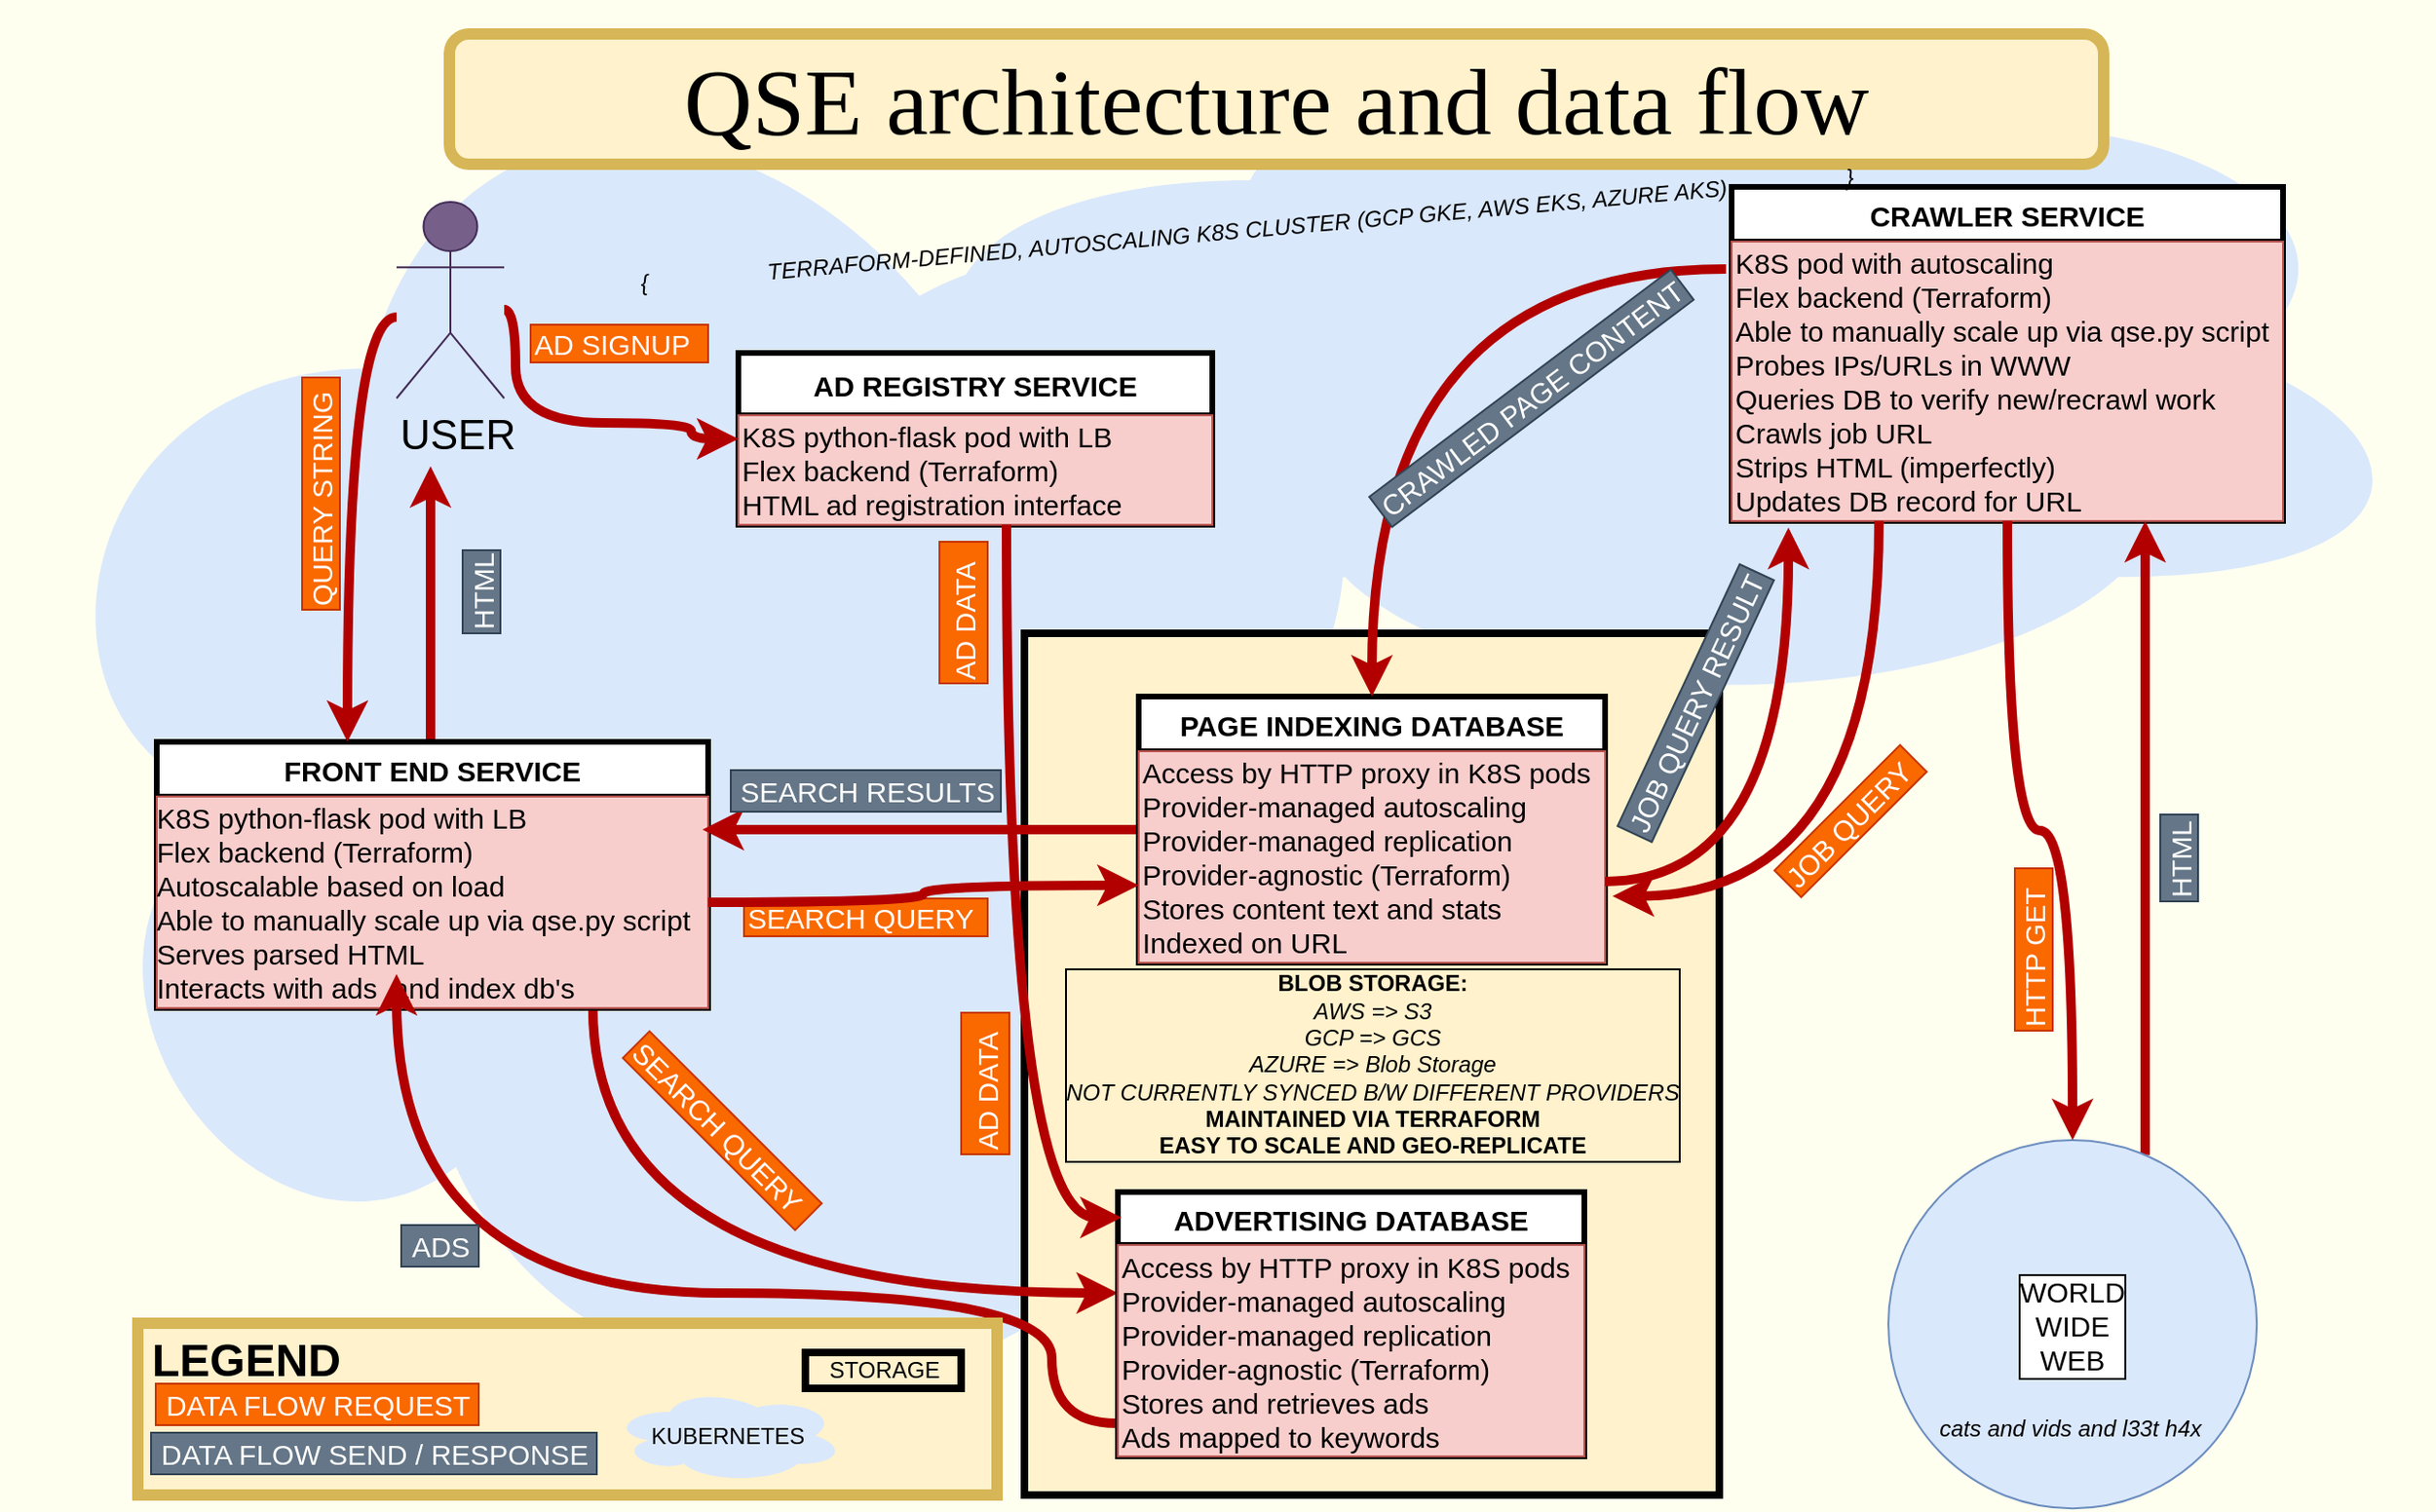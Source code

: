 <mxfile version="12.5.3" type="device"><diagram id="VDBwnKqH4J1fJK5WNn20" name="Page-1"><mxGraphModel dx="2591" dy="674" grid="0" gridSize="10" guides="1" tooltips="1" connect="1" arrows="1" fold="1" page="1" pageScale="1" pageWidth="1169" pageHeight="827" background="#FFFFF0" math="0" shadow="0"><root><mxCell id="0"/><mxCell id="1" parent="0"/><mxCell id="e1ukZex7E1Tl8aBwQC6N-5" value="" style="ellipse;shape=cloud;whiteSpace=wrap;html=1;fillColor=#dae8fc;strokeColor=none;" vertex="1" parent="1"><mxGeometry x="390" y="21" width="836" height="382" as="geometry"/></mxCell><mxCell id="e1ukZex7E1Tl8aBwQC6N-4" value="" style="ellipse;shape=cloud;whiteSpace=wrap;html=1;fillColor=#dae8fc;strokeColor=none;" vertex="1" parent="1"><mxGeometry x="-63" y="24" width="779" height="769" as="geometry"/></mxCell><mxCell id="e1ukZex7E1Tl8aBwQC6N-1" value="&lt;div&gt;&lt;b&gt;BLOB STORAGE:&lt;/b&gt;&lt;/div&gt;&lt;div&gt;&lt;i&gt;AWS =&amp;gt; S3&lt;/i&gt;&lt;/div&gt;&lt;div&gt;&lt;i&gt;GCP =&amp;gt; GCS&lt;/i&gt;&lt;/div&gt;&lt;div&gt;&lt;i&gt;AZURE =&amp;gt; Blob Storage&lt;/i&gt;&lt;/div&gt;&lt;div&gt;&lt;i&gt;NOT CURRENTLY SYNCED B/W DIFFERENT PROVIDERS&lt;/i&gt;&lt;/div&gt;&lt;div&gt;&lt;b&gt;MAINTAINED VIA TERRAFORM&lt;br&gt;EASY TO SCALE AND GEO-REPLICATE&lt;/b&gt;&lt;br&gt;&lt;/div&gt;" style="rounded=0;whiteSpace=wrap;html=1;fillColor=#fff2cc;strokeColor=#000000;strokeWidth=4;labelBorderColor=#000000;" vertex="1" parent="1"><mxGeometry x="479.5" y="356.5" width="368" height="456.5" as="geometry"/></mxCell><mxCell id="eJKbd2gCmyz6Q_aR-KVs-38" style="edgeStyle=orthogonalEdgeStyle;orthogonalLoop=1;jettySize=auto;html=1;align=left;fontSize=11;labelBorderColor=#000000;labelBackgroundColor=#FFFFFF;fontStyle=1;curved=1;strokeWidth=5;fillColor=#e51400;strokeColor=#B20000;" parent="1" source="eJKbd2gCmyz6Q_aR-KVs-3" edge="1"><mxGeometry relative="1" as="geometry"><mxPoint x="165" y="268" as="targetPoint"/><Array as="points"><mxPoint x="165" y="341"/><mxPoint x="165" y="341"/></Array></mxGeometry></mxCell><mxCell id="e1ukZex7E1Tl8aBwQC6N-40" style="edgeStyle=orthogonalEdgeStyle;curved=1;orthogonalLoop=1;jettySize=auto;html=1;strokeWidth=5;fontColor=#000000;entryX=0;entryY=0.227;entryDx=0;entryDy=0;entryPerimeter=0;exitX=0.791;exitY=1;exitDx=0;exitDy=0;exitPerimeter=0;fillColor=#e51400;strokeColor=#B20000;" edge="1" parent="1" source="eJKbd2gCmyz6Q_aR-KVs-112" target="eJKbd2gCmyz6Q_aR-KVs-114"><mxGeometry relative="1" as="geometry"/></mxCell><mxCell id="eJKbd2gCmyz6Q_aR-KVs-3" value="FRONT END SERVICE" style="swimlane;fontStyle=1;align=center;verticalAlign=middle;childLayout=stackLayout;horizontal=1;startSize=29;horizontalStack=0;resizeParent=1;resizeParentMax=0;resizeLast=0;collapsible=1;marginBottom=0;fontSize=15;labelBorderColor=none;labelBackgroundColor=none;fillColor=#ffffff;strokeColor=#000000;spacing=2;strokeWidth=3;" parent="1" vertex="1"><mxGeometry x="20" y="414" width="292" height="141" as="geometry"/></mxCell><mxCell id="eJKbd2gCmyz6Q_aR-KVs-112" value="K8S python-flask pod with LB&lt;br&gt;&lt;div&gt;Flex backend (Terraform)&lt;br&gt;&lt;/div&gt;&lt;div&gt;Autoscalable based on load&lt;/div&gt;&lt;div&gt;Able to manually scale up via qse.py script&lt;/div&gt;&lt;div&gt;Serves parsed HTML&lt;/div&gt;&lt;div&gt;Interacts with ads&amp;nbsp; and index db's&lt;/div&gt;" style="text;html=1;align=left;verticalAlign=middle;resizable=0;points=[];;autosize=1;fontSize=15;spacing=0;labelBackgroundColor=none;fillColor=#f8cecc;strokeColor=#b85450;" parent="eJKbd2gCmyz6Q_aR-KVs-3" vertex="1"><mxGeometry y="29" width="292" height="112" as="geometry"/></mxCell><mxCell id="eJKbd2gCmyz6Q_aR-KVs-37" style="edgeStyle=orthogonalEdgeStyle;orthogonalLoop=1;jettySize=auto;html=1;align=left;fontSize=11;labelBorderColor=#000000;labelBackgroundColor=#FFFFFF;fontStyle=1;curved=1;strokeWidth=5;fillColor=#e51400;strokeColor=#B20000;" parent="1" source="eJKbd2gCmyz6Q_aR-KVs-8" edge="1"><mxGeometry relative="1" as="geometry"><mxPoint x="121" y="414" as="targetPoint"/><Array as="points"><mxPoint x="121" y="189"/></Array></mxGeometry></mxCell><mxCell id="eJKbd2gCmyz6Q_aR-KVs-11" value="&lt;font face=&quot;Comic Sans MS&quot;&gt;&lt;span style=&quot;font-size: 50px&quot;&gt;&lt;span style=&quot;font-size: 50px&quot;&gt;QSE architecture and data flow&lt;/span&gt;&lt;/span&gt;&lt;/font&gt;" style="text;html=1;align=center;verticalAlign=middle;whiteSpace=wrap;rounded=1;fontSize=50;labelBackgroundColor=none;labelBorderColor=none;fontStyle=0;fillColor=#fff2cc;strokeColor=#d6b656;glass=0;strokeWidth=6;" parent="1" vertex="1"><mxGeometry x="175" y="39" width="876" height="69" as="geometry"/></mxCell><mxCell id="e1ukZex7E1Tl8aBwQC6N-20" style="edgeStyle=orthogonalEdgeStyle;orthogonalLoop=1;jettySize=auto;html=1;fontColor=#000000;curved=1;strokeWidth=5;fillColor=#e51400;strokeColor=#B20000;" edge="1" parent="1" source="eJKbd2gCmyz6Q_aR-KVs-12"><mxGeometry relative="1" as="geometry"><mxPoint x="309" y="460.5" as="targetPoint"/></mxGeometry></mxCell><mxCell id="eJKbd2gCmyz6Q_aR-KVs-12" value="PAGE INDEXING DATABASE" style="swimlane;fontStyle=1;align=center;verticalAlign=middle;childLayout=stackLayout;horizontal=1;startSize=29;horizontalStack=0;resizeParent=1;resizeParentMax=0;resizeLast=0;collapsible=1;marginBottom=0;fontSize=15;labelBorderColor=none;labelBackgroundColor=none;fillColor=#ffffff;strokeColor=#000000;spacing=2;strokeWidth=3;" parent="1" vertex="1"><mxGeometry x="540" y="390" width="247" height="141" as="geometry"/></mxCell><mxCell id="eJKbd2gCmyz6Q_aR-KVs-115" value="&lt;span&gt;Access by HTTP proxy in K8S pods&lt;/span&gt;&lt;br&gt;&lt;span&gt;Provider-managed autoscaling&lt;/span&gt;&lt;br&gt;&lt;span&gt;Provider-managed replication&lt;/span&gt;&lt;br&gt;&lt;span&gt;Provider-agnostic (Terraform)&lt;/span&gt;&lt;br&gt;&lt;span&gt;Stores content text and stats&lt;/span&gt;&lt;br&gt;&lt;div&gt;Indexed on URL&lt;/div&gt;" style="text;html=1;align=left;verticalAlign=middle;resizable=0;points=[];;autosize=1;fontSize=15;fillColor=#f8cecc;strokeColor=#b85450;" parent="eJKbd2gCmyz6Q_aR-KVs-12" vertex="1"><mxGeometry y="29" width="247" height="112" as="geometry"/></mxCell><mxCell id="eJKbd2gCmyz6Q_aR-KVs-14" value="AD REGISTRY SERVICE" style="swimlane;fontStyle=1;align=center;verticalAlign=middle;childLayout=stackLayout;horizontal=1;startSize=33;horizontalStack=0;resizeParent=1;resizeParentMax=0;resizeLast=0;collapsible=1;marginBottom=0;fontSize=15;labelBorderColor=none;labelBackgroundColor=none;fillColor=#ffffff;strokeColor=#000000;spacing=2;strokeWidth=3;" parent="1" vertex="1"><mxGeometry x="328" y="208" width="251" height="91" as="geometry"/></mxCell><mxCell id="eJKbd2gCmyz6Q_aR-KVs-113" value="&lt;div&gt;K8S python-flask pod with LB&lt;/div&gt;&lt;div&gt;Flex backend (Terraform)&lt;/div&gt;&lt;div&gt;HTML ad registration interface&lt;br&gt;&lt;/div&gt;" style="text;html=1;align=left;verticalAlign=middle;resizable=0;points=[];;autosize=1;fontSize=15;labelBackgroundColor=none;fillColor=#f8cecc;strokeColor=#b85450;" parent="eJKbd2gCmyz6Q_aR-KVs-14" vertex="1"><mxGeometry y="33" width="251" height="58" as="geometry"/></mxCell><mxCell id="e1ukZex7E1Tl8aBwQC6N-31" style="edgeStyle=orthogonalEdgeStyle;orthogonalLoop=1;jettySize=auto;html=1;fontColor=#000000;exitX=-0.004;exitY=0.843;exitDx=0;exitDy=0;curved=1;strokeWidth=5;fillColor=#e51400;strokeColor=#B20000;exitPerimeter=0;" edge="1" parent="1" source="eJKbd2gCmyz6Q_aR-KVs-114"><mxGeometry relative="1" as="geometry"><mxPoint x="147" y="537" as="targetPoint"/><Array as="points"><mxPoint x="494" y="775"/><mxPoint x="494" y="706"/><mxPoint x="147" y="706"/></Array></mxGeometry></mxCell><mxCell id="eJKbd2gCmyz6Q_aR-KVs-16" value="ADVERTISING DATABASE" style="swimlane;fontStyle=1;align=center;verticalAlign=middle;childLayout=stackLayout;horizontal=1;startSize=28;horizontalStack=0;resizeParent=1;resizeParentMax=0;resizeLast=0;collapsible=1;marginBottom=0;fontSize=15;labelBorderColor=none;labelBackgroundColor=none;fillColor=#ffffff;strokeColor=#000000;spacing=2;strokeWidth=3;" parent="1" vertex="1"><mxGeometry x="529" y="652.55" width="247" height="140" as="geometry"/></mxCell><mxCell id="eJKbd2gCmyz6Q_aR-KVs-114" value="Access by HTTP proxy in K8S pods&lt;br&gt;Provider-managed autoscaling&lt;br&gt;Provider-managed replication&lt;br&gt;Provider-agnostic&amp;nbsp;(Terraform)&lt;br&gt;Stores and retrieves ads&lt;br&gt;&lt;div&gt;&lt;span&gt;Ads mapped to keywords&lt;/span&gt;&lt;/div&gt;" style="text;html=1;align=left;verticalAlign=middle;resizable=0;points=[];;autosize=1;fontSize=15;labelBackgroundColor=none;fillColor=#f8cecc;strokeColor=#b85450;" parent="eJKbd2gCmyz6Q_aR-KVs-16" vertex="1"><mxGeometry y="28" width="247" height="112" as="geometry"/></mxCell><mxCell id="jaIDk_7M3ewDF6qgnt3X-1" style="edgeStyle=orthogonalEdgeStyle;orthogonalLoop=1;jettySize=auto;html=1;exitX=-0.01;exitY=0.098;exitDx=0;exitDy=0;exitPerimeter=0;curved=1;strokeWidth=5;fillColor=#e51400;strokeColor=#B20000;" parent="1" source="eJKbd2gCmyz6Q_aR-KVs-117" target="eJKbd2gCmyz6Q_aR-KVs-12" edge="1"><mxGeometry relative="1" as="geometry"/></mxCell><mxCell id="eJKbd2gCmyz6Q_aR-KVs-19" value="CRAWLER SERVICE" style="swimlane;fontStyle=1;align=center;verticalAlign=middle;childLayout=stackLayout;horizontal=1;startSize=29;horizontalStack=0;resizeParent=1;resizeParentMax=0;resizeLast=0;collapsible=1;marginBottom=0;fontSize=15;labelBorderColor=none;labelBackgroundColor=none;fillColor=#ffffff;strokeColor=#000000;spacing=2;strokeWidth=3;" parent="1" vertex="1"><mxGeometry x="854" y="120" width="292" height="177" as="geometry"/></mxCell><mxCell id="eJKbd2gCmyz6Q_aR-KVs-117" value="&lt;div&gt;K8S pod with autoscaling&lt;/div&gt;&lt;div&gt;Flex backend (Terraform)&lt;/div&gt;&lt;div&gt;Able to manually scale up via qse.py script&lt;br&gt;&lt;/div&gt;Probes IPs/URLs in WWW&lt;br&gt;Queries DB to verify new/recrawl work&lt;br&gt;Crawls job URL&lt;br&gt;Strips HTML (imperfectly)&lt;br&gt;&lt;div&gt;Updates DB record for URL&lt;/div&gt;" style="text;html=1;align=left;verticalAlign=middle;resizable=0;points=[];;autosize=1;fontSize=15;labelBackgroundColor=none;fillColor=#f8cecc;strokeColor=#b85450;" parent="eJKbd2gCmyz6Q_aR-KVs-19" vertex="1"><mxGeometry y="29" width="292" height="148" as="geometry"/></mxCell><mxCell id="jaIDk_7M3ewDF6qgnt3X-16" style="edgeStyle=orthogonalEdgeStyle;orthogonalLoop=1;jettySize=auto;html=1;curved=1;strokeWidth=5;fillColor=#e51400;strokeColor=#B20000;entryX=0.75;entryY=1;entryDx=0;entryDy=0;" parent="1" source="eJKbd2gCmyz6Q_aR-KVs-49" edge="1" target="eJKbd2gCmyz6Q_aR-KVs-19"><mxGeometry relative="1" as="geometry"><mxPoint x="1060" y="479" as="targetPoint"/><Array as="points"><mxPoint x="1073" y="489"/><mxPoint x="1073" y="489"/></Array></mxGeometry></mxCell><mxCell id="eJKbd2gCmyz6Q_aR-KVs-49" value="&lt;span style=&quot;font-size: 15px;&quot;&gt;WORLD&lt;br style=&quot;font-size: 15px;&quot;&gt;WIDE&lt;br style=&quot;font-size: 15px;&quot;&gt;WEB&lt;/span&gt;" style="ellipse;whiteSpace=wrap;html=1;aspect=fixed;align=center;fontSize=15;fontStyle=0;direction=south;labelBorderColor=#000000;labelBackgroundColor=#ffffff;fillColor=#dae8fc;strokeColor=#6c8ebf;spacing=2;" parent="1" vertex="1"><mxGeometry x="937" y="625" width="195.1" height="195.1" as="geometry"/></mxCell><mxCell id="eJKbd2gCmyz6Q_aR-KVs-60" value="QUERY STRING" style="text;html=1;strokeColor=#C73500;fillColor=#fa6800;align=left;verticalAlign=middle;whiteSpace=wrap;rounded=0;fontSize=15;horizontal=0;fontStyle=0;labelBorderColor=none;labelBackgroundColor=none;fontColor=#ffffff;" parent="1" vertex="1"><mxGeometry x="97" y="221" width="20" height="123" as="geometry"/></mxCell><mxCell id="eJKbd2gCmyz6Q_aR-KVs-61" value="HTML" style="text;html=1;strokeColor=#314354;fillColor=#647687;align=left;verticalAlign=middle;whiteSpace=wrap;rounded=0;fontSize=15;horizontal=0;fontStyle=0;labelBorderColor=none;labelBackgroundColor=none;fontColor=#ffffff;" parent="1" vertex="1"><mxGeometry x="182" y="312.5" width="20" height="44" as="geometry"/></mxCell><mxCell id="eJKbd2gCmyz6Q_aR-KVs-73" value="CRAWLED PAGE CONTENT" style="text;html=1;strokeColor=#314354;fillColor=#647687;align=left;verticalAlign=middle;whiteSpace=wrap;rounded=0;fontSize=15;horizontal=0;fontStyle=0;labelBorderColor=none;labelBackgroundColor=none;fontColor=#ffffff;rotation=53;" parent="1" vertex="1"><mxGeometry x="738" y="132" width="20" height="200" as="geometry"/></mxCell><mxCell id="eJKbd2gCmyz6Q_aR-KVs-87" value="" style="rounded=0;whiteSpace=wrap;html=1;shadow=0;comic=0;labelBackgroundColor=#AAAAFF;fontSize=12;align=center;fillColor=#fff2cc;strokeColor=#d6b656;strokeWidth=6;" parent="1" vertex="1"><mxGeometry x="10" y="722" width="455" height="91" as="geometry"/></mxCell><mxCell id="eJKbd2gCmyz6Q_aR-KVs-88" value="LEGEND" style="text;strokeColor=none;fillColor=none;html=1;fontSize=24;fontStyle=1;verticalAlign=middle;align=center;shadow=0;comic=0;labelBackgroundColor=none;labelBorderColor=none;" parent="1" vertex="1"><mxGeometry x="17" y="722" width="100" height="40" as="geometry"/></mxCell><mxCell id="eJKbd2gCmyz6Q_aR-KVs-89" value="DATA FLOW REQUEST" style="text;html=1;align=center;verticalAlign=middle;resizable=0;points=[];;autosize=1;fontSize=15;labelBackgroundColor=none;labelBorderColor=none;fontStyle=0;fillColor=#fa6800;strokeColor=#C73500;fontColor=#ffffff;" parent="1" vertex="1"><mxGeometry x="19.5" y="754" width="171" height="22" as="geometry"/></mxCell><mxCell id="eJKbd2gCmyz6Q_aR-KVs-90" value="DATA FLOW SEND / RESPONSE" style="text;html=1;align=center;verticalAlign=middle;resizable=0;points=[];;autosize=1;fontSize=15;labelBackgroundColor=none;labelBorderColor=none;fontStyle=0;fillColor=#647687;strokeColor=#314354;fontColor=#ffffff;" parent="1" vertex="1"><mxGeometry x="17" y="780" width="236" height="22" as="geometry"/></mxCell><mxCell id="eJKbd2gCmyz6Q_aR-KVs-101" value="HTTP GET" style="text;html=1;strokeColor=#C73500;fillColor=#fa6800;align=left;verticalAlign=middle;whiteSpace=wrap;rounded=0;fontSize=15;horizontal=0;fontStyle=0;labelBorderColor=none;labelBackgroundColor=none;fontColor=#ffffff;" parent="1" vertex="1"><mxGeometry x="1004.0" y="481" width="20" height="86" as="geometry"/></mxCell><mxCell id="eJKbd2gCmyz6Q_aR-KVs-102" value="HTML" style="text;html=1;strokeColor=#314354;fillColor=#647687;align=left;verticalAlign=middle;whiteSpace=wrap;rounded=0;fontSize=15;horizontal=0;fontStyle=0;labelBorderColor=none;labelBackgroundColor=none;fontColor=#ffffff;" parent="1" vertex="1"><mxGeometry x="1081" y="452.5" width="20" height="46" as="geometry"/></mxCell><mxCell id="jaIDk_7M3ewDF6qgnt3X-2" style="edgeStyle=orthogonalEdgeStyle;orthogonalLoop=1;jettySize=auto;html=1;entryX=1.016;entryY=0.685;entryDx=0;entryDy=0;entryPerimeter=0;curved=1;strokeWidth=5;fillColor=#e51400;strokeColor=#B20000;" parent="1" target="eJKbd2gCmyz6Q_aR-KVs-115" edge="1" source="eJKbd2gCmyz6Q_aR-KVs-117"><mxGeometry relative="1" as="geometry"><mxPoint x="856" y="614" as="targetPoint"/><mxPoint x="898" y="326" as="sourcePoint"/><Array as="points"><mxPoint x="932" y="496"/></Array></mxGeometry></mxCell><mxCell id="jaIDk_7M3ewDF6qgnt3X-3" style="edgeStyle=orthogonalEdgeStyle;orthogonalLoop=1;jettySize=auto;html=1;entryX=0.103;entryY=1.024;entryDx=0;entryDy=0;entryPerimeter=0;curved=1;strokeWidth=5;fillColor=#e51400;strokeColor=#B20000;" parent="1" source="eJKbd2gCmyz6Q_aR-KVs-115" target="eJKbd2gCmyz6Q_aR-KVs-117" edge="1"><mxGeometry relative="1" as="geometry"><mxPoint x="884" y="484" as="targetPoint"/><Array as="points"><mxPoint x="884" y="488"/></Array></mxGeometry></mxCell><mxCell id="jaIDk_7M3ewDF6qgnt3X-4" value="JOB QUERY" style="text;html=1;strokeColor=#C73500;fillColor=#fa6800;align=left;verticalAlign=middle;whiteSpace=wrap;rounded=0;fontSize=15;horizontal=1;fontStyle=0;labelBorderColor=none;labelBackgroundColor=none;direction=south;fontColor=#ffffff;rotation=-45;" parent="1" vertex="1"><mxGeometry x="870" y="446" width="94" height="20" as="geometry"/></mxCell><mxCell id="jaIDk_7M3ewDF6qgnt3X-5" value="JOB QUERY RESULT" style="text;html=1;strokeColor=#314354;fillColor=#647687;align=left;verticalAlign=middle;whiteSpace=wrap;rounded=0;fontSize=15;horizontal=0;fontStyle=0;labelBorderColor=none;labelBackgroundColor=none;fontColor=#ffffff;rotation=25;" parent="1" vertex="1"><mxGeometry x="825" y="317" width="20" height="153" as="geometry"/></mxCell><mxCell id="jaIDk_7M3ewDF6qgnt3X-14" style="edgeStyle=orthogonalEdgeStyle;orthogonalLoop=1;jettySize=auto;html=1;curved=1;strokeWidth=5;fillColor=#e51400;strokeColor=#B20000;" parent="1" source="eJKbd2gCmyz6Q_aR-KVs-117" target="eJKbd2gCmyz6Q_aR-KVs-49" edge="1"><mxGeometry relative="1" as="geometry"/></mxCell><mxCell id="e1ukZex7E1Tl8aBwQC6N-7" value="&lt;div&gt;{&amp;nbsp;&amp;nbsp;&amp;nbsp;&amp;nbsp;&amp;nbsp;&amp;nbsp;&amp;nbsp;&amp;nbsp;&amp;nbsp;&amp;nbsp;&amp;nbsp;&amp;nbsp;&amp;nbsp;&amp;nbsp;&amp;nbsp;&amp;nbsp;&amp;nbsp;&amp;nbsp; TERRAFORM-DEFINED, AUTOSCALING K8S CLUSTER (GCP GKE, AWS EKS, AZURE AKS)&amp;nbsp;&amp;nbsp;&amp;nbsp;&amp;nbsp;&amp;nbsp;&amp;nbsp;&amp;nbsp;&amp;nbsp;&amp;nbsp;&amp;nbsp;&amp;nbsp;&amp;nbsp;&amp;nbsp;&amp;nbsp;&amp;nbsp;&amp;nbsp;&amp;nbsp;&amp;nbsp; }&lt;/div&gt;" style="text;html=1;strokeColor=none;fillColor=none;align=center;verticalAlign=middle;whiteSpace=wrap;rounded=0;rotation=-5;shadow=0;comic=0;fontStyle=2" vertex="1" parent="1"><mxGeometry x="258" y="132" width="679" height="22" as="geometry"/></mxCell><mxCell id="e1ukZex7E1Tl8aBwQC6N-8" value="cats and vids and l33t h4x" style="text;html=1;strokeColor=none;fillColor=none;align=center;verticalAlign=middle;whiteSpace=wrap;rounded=0;shadow=0;comic=0;fontStyle=2" vertex="1" parent="1"><mxGeometry x="940" y="768" width="187" height="20" as="geometry"/></mxCell><mxCell id="e1ukZex7E1Tl8aBwQC6N-11" style="edgeStyle=orthogonalEdgeStyle;orthogonalLoop=1;jettySize=auto;html=1;entryX=0;entryY=0.5;entryDx=0;entryDy=0;fontColor=#000000;curved=1;strokeWidth=5;fillColor=#e51400;strokeColor=#B20000;" edge="1" parent="1" source="eJKbd2gCmyz6Q_aR-KVs-8" target="eJKbd2gCmyz6Q_aR-KVs-14"><mxGeometry relative="1" as="geometry"><Array as="points"><mxPoint x="210" y="185"/><mxPoint x="210" y="245"/><mxPoint x="303" y="245"/><mxPoint x="303" y="254"/></Array></mxGeometry></mxCell><mxCell id="eJKbd2gCmyz6Q_aR-KVs-8" value="USER" style="shape=umlActor;verticalLabelPosition=bottom;labelBackgroundColor=none;verticalAlign=top;html=1;align=left;fontSize=22;labelBorderColor=none;fontStyle=0;fillColor=#76608a;strokeColor=#432D57;spacing=2;fontColor=#000000;" parent="1" vertex="1"><mxGeometry x="147" y="128" width="57" height="104" as="geometry"/></mxCell><mxCell id="e1ukZex7E1Tl8aBwQC6N-9" value="KUBERNETES" style="ellipse;shape=cloud;whiteSpace=wrap;html=1;fillColor=#dae8fc;strokeColor=none;" vertex="1" parent="1"><mxGeometry x="261" y="756.5" width="123" height="50" as="geometry"/></mxCell><mxCell id="e1ukZex7E1Tl8aBwQC6N-10" value="STORAGE" style="rounded=0;whiteSpace=wrap;html=1;fillColor=#fff2cc;strokeColor=#000000;strokeWidth=4;" vertex="1" parent="1"><mxGeometry x="363.5" y="737.5" width="82.5" height="19" as="geometry"/></mxCell><mxCell id="e1ukZex7E1Tl8aBwQC6N-12" value="AD SIGNUP" style="text;html=1;strokeColor=#C73500;fillColor=#fa6800;align=left;verticalAlign=middle;whiteSpace=wrap;rounded=0;fontSize=15;horizontal=1;fontStyle=0;labelBorderColor=none;labelBackgroundColor=none;direction=south;fontColor=#ffffff;" vertex="1" parent="1"><mxGeometry x="218" y="193" width="94" height="20" as="geometry"/></mxCell><mxCell id="e1ukZex7E1Tl8aBwQC6N-13" style="edgeStyle=orthogonalEdgeStyle;orthogonalLoop=1;jettySize=auto;html=1;entryX=0.008;entryY=0.096;entryDx=0;entryDy=0;fontColor=#000000;entryPerimeter=0;curved=1;strokeWidth=5;fillColor=#e51400;strokeColor=#B20000;" edge="1" parent="1" source="eJKbd2gCmyz6Q_aR-KVs-113" target="eJKbd2gCmyz6Q_aR-KVs-16"><mxGeometry relative="1" as="geometry"><Array as="points"><mxPoint x="470" y="666"/></Array></mxGeometry></mxCell><mxCell id="e1ukZex7E1Tl8aBwQC6N-14" value="AD DATA" style="text;html=1;strokeColor=#C73500;fillColor=#fa6800;align=left;verticalAlign=middle;whiteSpace=wrap;rounded=0;fontSize=15;horizontal=0;fontStyle=0;labelBorderColor=none;labelBackgroundColor=none;fontColor=#ffffff;" vertex="1" parent="1"><mxGeometry x="434.5" y="308" width="25.5" height="75" as="geometry"/></mxCell><mxCell id="e1ukZex7E1Tl8aBwQC6N-19" value="SEARCH QUERY" style="text;html=1;strokeColor=#C73500;fillColor=#fa6800;align=left;verticalAlign=middle;whiteSpace=wrap;rounded=0;fontSize=15;horizontal=1;fontStyle=0;labelBorderColor=none;labelBackgroundColor=none;direction=south;fontColor=#ffffff;" vertex="1" parent="1"><mxGeometry x="331" y="497" width="129" height="20" as="geometry"/></mxCell><mxCell id="e1ukZex7E1Tl8aBwQC6N-21" value="SEARCH RESULTS" style="text;html=1;align=center;verticalAlign=middle;resizable=0;points=[];;autosize=1;fontSize=15;labelBackgroundColor=none;labelBorderColor=none;fontStyle=0;fillColor=#647687;strokeColor=#314354;fontColor=#ffffff;" vertex="1" parent="1"><mxGeometry x="324" y="429" width="143" height="22" as="geometry"/></mxCell><mxCell id="e1ukZex7E1Tl8aBwQC6N-28" value="AD DATA" style="text;html=1;strokeColor=#C73500;fillColor=#fa6800;align=left;verticalAlign=middle;whiteSpace=wrap;rounded=0;fontSize=15;horizontal=0;fontStyle=0;labelBorderColor=none;labelBackgroundColor=none;fontColor=#ffffff;" vertex="1" parent="1"><mxGeometry x="446" y="557.5" width="25.5" height="75" as="geometry"/></mxCell><mxCell id="e1ukZex7E1Tl8aBwQC6N-32" value="ADS" style="text;html=1;align=center;verticalAlign=middle;resizable=0;points=[];;autosize=1;fontSize=15;labelBackgroundColor=none;labelBorderColor=none;fontStyle=0;fillColor=#647687;strokeColor=#314354;fontColor=#ffffff;" vertex="1" parent="1"><mxGeometry x="149.5" y="670" width="41" height="22" as="geometry"/></mxCell><mxCell id="e1ukZex7E1Tl8aBwQC6N-36" style="edgeStyle=orthogonalEdgeStyle;orthogonalLoop=1;jettySize=auto;html=1;entryX=0;entryY=0.634;entryDx=0;entryDy=0;entryPerimeter=0;fontColor=#000000;curved=1;strokeWidth=5;fillColor=#e51400;strokeColor=#B20000;" edge="1" parent="1" source="eJKbd2gCmyz6Q_aR-KVs-112" target="eJKbd2gCmyz6Q_aR-KVs-115"><mxGeometry relative="1" as="geometry"/></mxCell><mxCell id="e1ukZex7E1Tl8aBwQC6N-38" value="SEARCH QUERY" style="text;html=1;strokeColor=#C73500;fillColor=#fa6800;align=left;verticalAlign=middle;whiteSpace=wrap;rounded=0;fontSize=15;horizontal=1;fontStyle=0;labelBorderColor=none;labelBackgroundColor=none;direction=south;fontColor=#ffffff;rotation=45;" vertex="1" parent="1"><mxGeometry x="255" y="610" width="129" height="20" as="geometry"/></mxCell></root></mxGraphModel></diagram></mxfile>
